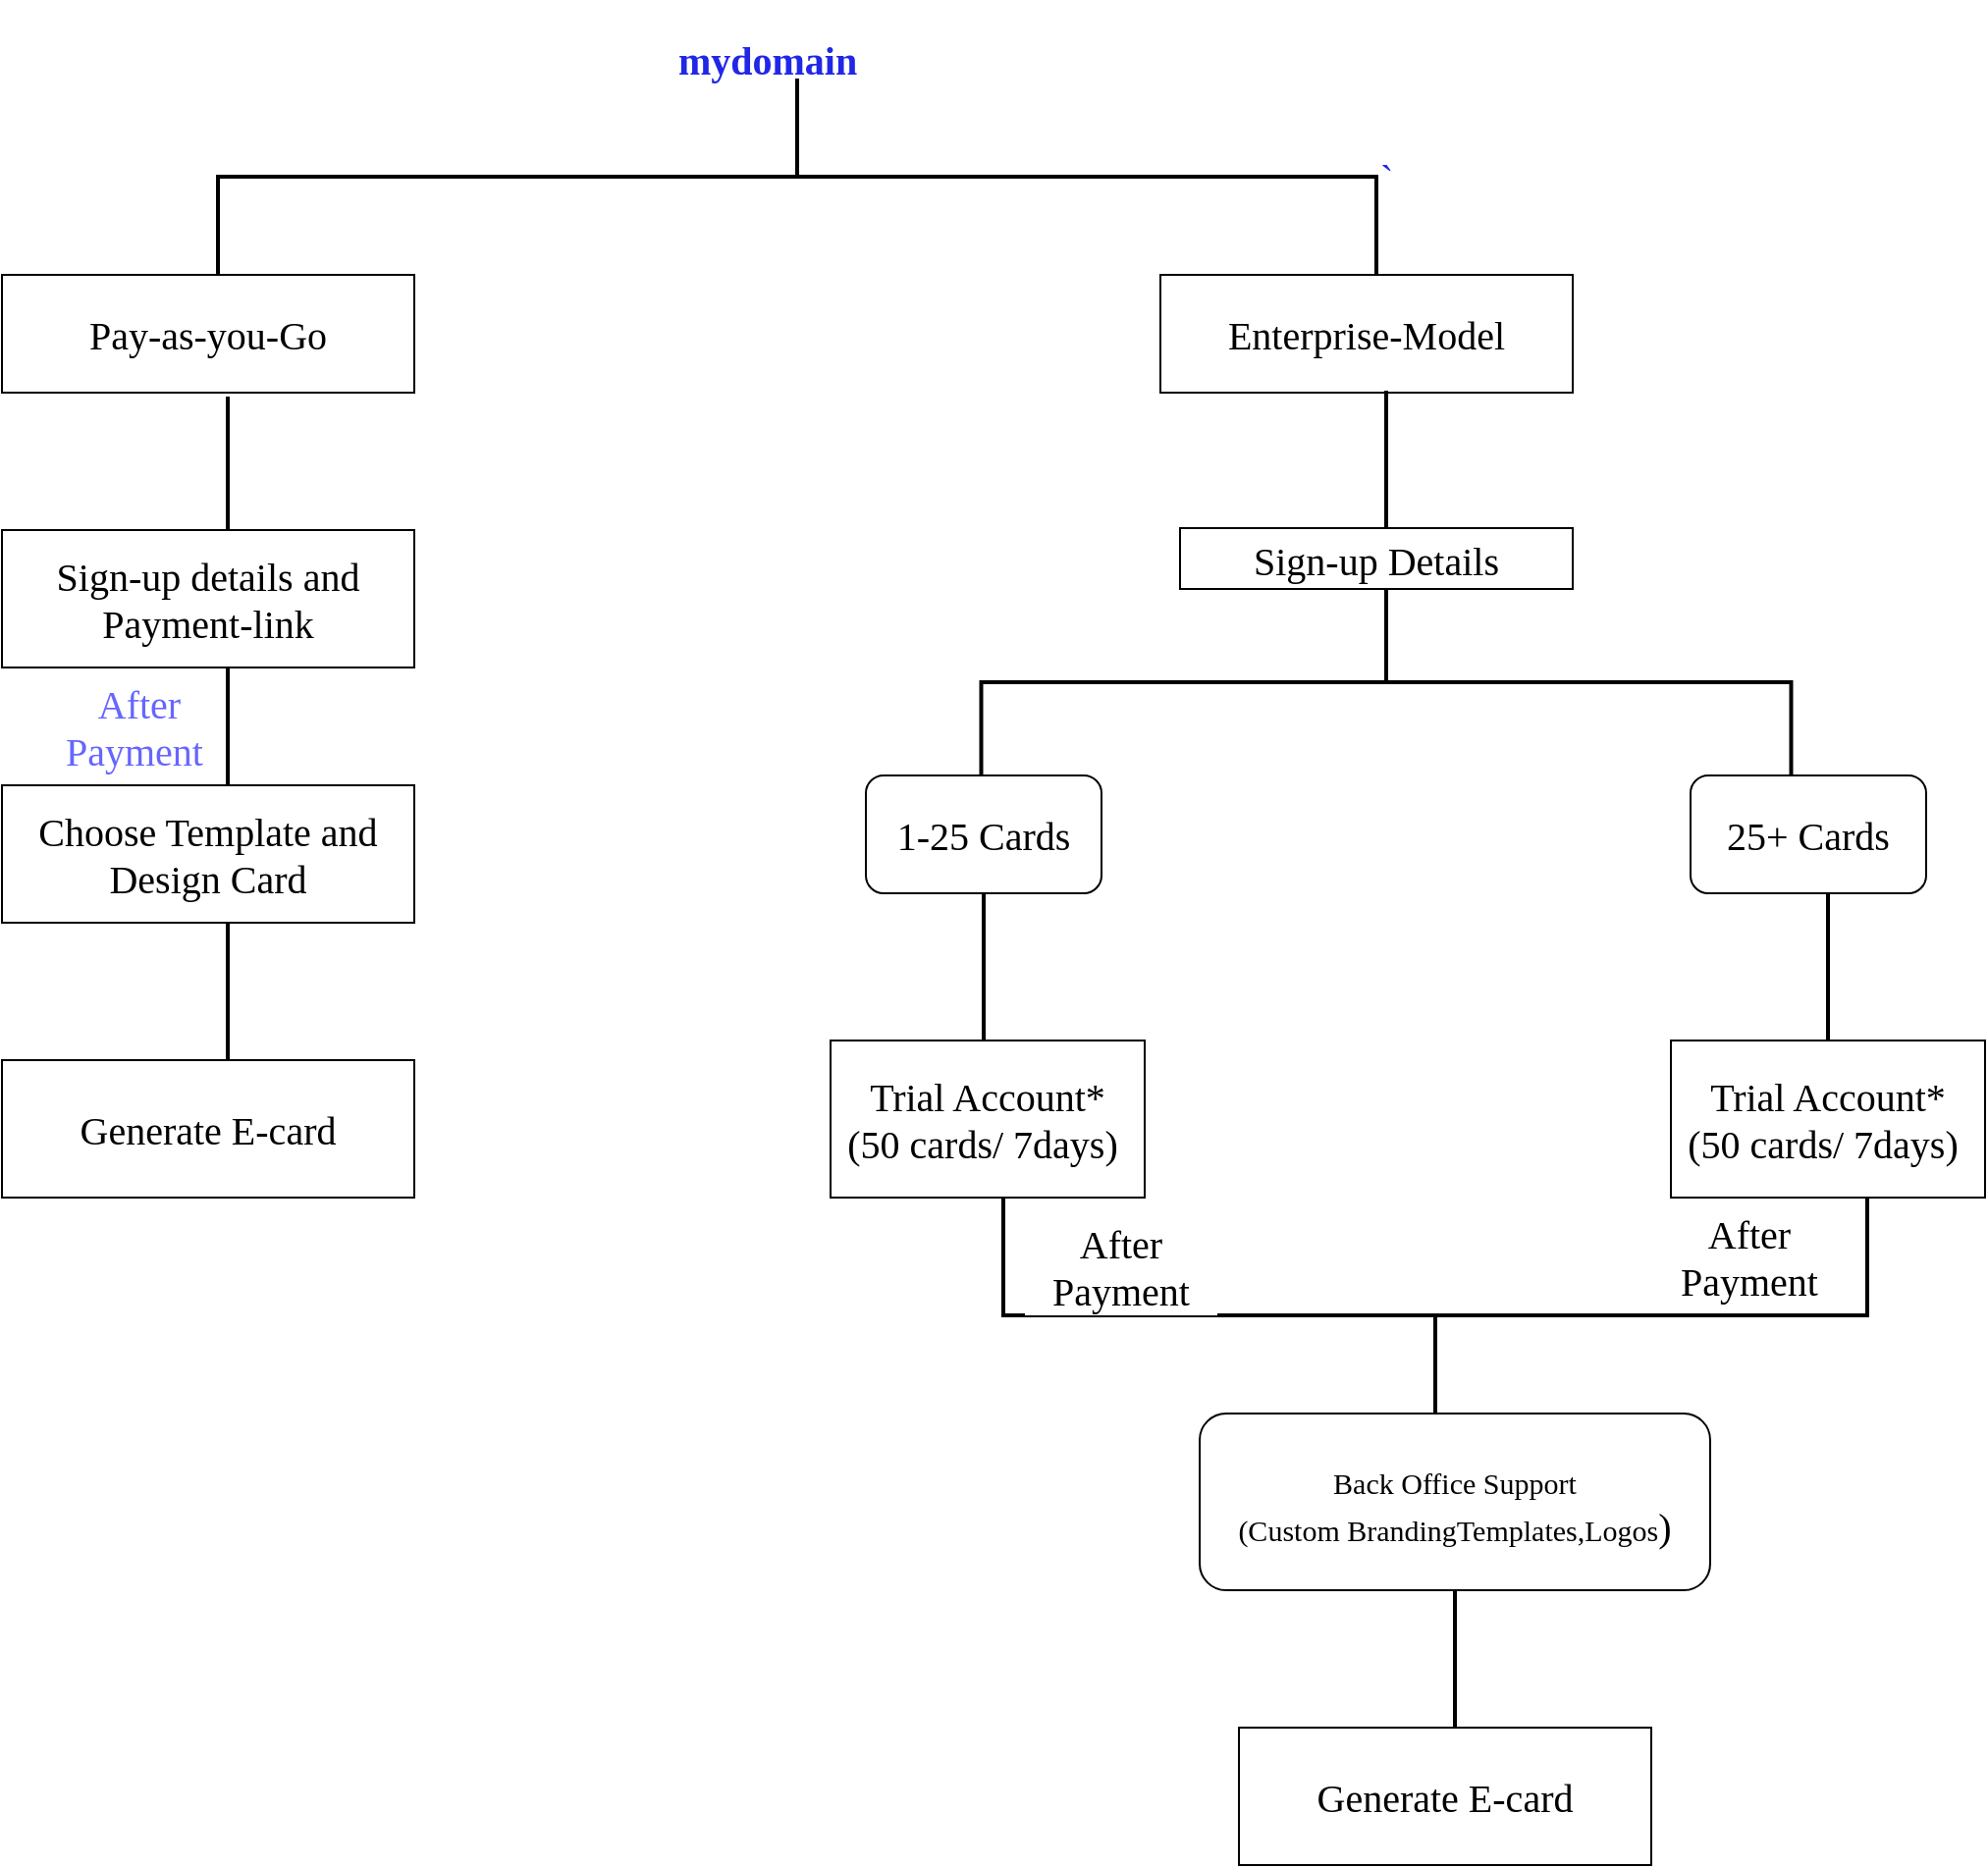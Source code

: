<mxfile version="13.6.0" type="github">
  <diagram id="xcsMAvzdJSJlNxlvGaXI" name="Page-1">
    <mxGraphModel dx="2946" dy="1450" grid="1" gridSize="10" guides="1" tooltips="1" connect="1" arrows="1" fold="1" page="1" pageScale="1" pageWidth="850" pageHeight="1100" math="0" shadow="0">
      <root>
        <mxCell id="0" />
        <mxCell id="1" parent="0" />
        <mxCell id="8H0wxOGDU9DruMlUR2u8-2" value="mydomain" style="text;html=1;strokeColor=none;fillColor=none;align=center;verticalAlign=middle;whiteSpace=wrap;rounded=0;fontStyle=1;fontFamily=Verdana;fontSize=20;fontColor=#2027E6;" parent="1" vertex="1">
          <mxGeometry x="340" y="70" width="160" height="60" as="geometry" />
        </mxCell>
        <mxCell id="8H0wxOGDU9DruMlUR2u8-4" value="`" style="strokeWidth=2;html=1;shape=mxgraph.flowchart.annotation_2;align=left;labelPosition=right;pointerEvents=1;fontFamily=Verdana;fontSize=20;fontColor=#2027E6;direction=south;" parent="1" vertex="1">
          <mxGeometry x="140" y="110" width="590" height="100" as="geometry" />
        </mxCell>
        <mxCell id="8H0wxOGDU9DruMlUR2u8-10" value="&lt;font color=&quot;#000000&quot;&gt;Pay-as-you-Go&lt;/font&gt;" style="rounded=0;whiteSpace=wrap;html=1;fontFamily=Verdana;fontSize=20;fontColor=#2027E6;" parent="1" vertex="1">
          <mxGeometry x="30" y="210" width="210" height="60" as="geometry" />
        </mxCell>
        <mxCell id="8H0wxOGDU9DruMlUR2u8-12" value="" style="line;strokeWidth=2;direction=south;html=1;fontFamily=Verdana;fontSize=20;fontColor=#2027E6;verticalAlign=top;horizontal=1;" parent="1" vertex="1">
          <mxGeometry x="140" y="272" width="10" height="70" as="geometry" />
        </mxCell>
        <mxCell id="8H0wxOGDU9DruMlUR2u8-13" value="Sign-up details and Payment-link" style="rounded=0;whiteSpace=wrap;html=1;fontFamily=Verdana;fontSize=20;" parent="1" vertex="1">
          <mxGeometry x="30" y="340" width="210" height="70" as="geometry" />
        </mxCell>
        <mxCell id="8H0wxOGDU9DruMlUR2u8-15" value="" style="line;strokeWidth=2;direction=south;html=1;fontFamily=Verdana;fontSize=20;fontColor=#000000;" parent="1" vertex="1">
          <mxGeometry x="140" y="410" width="10" height="70" as="geometry" />
        </mxCell>
        <mxCell id="8H0wxOGDU9DruMlUR2u8-16" value="Choose Template and Design Card" style="rounded=0;whiteSpace=wrap;html=1;fontFamily=Verdana;fontSize=20;" parent="1" vertex="1">
          <mxGeometry x="30" y="470" width="210" height="70" as="geometry" />
        </mxCell>
        <mxCell id="8H0wxOGDU9DruMlUR2u8-43" value="" style="edgeStyle=orthogonalEdgeStyle;rounded=0;orthogonalLoop=1;jettySize=auto;html=1;fontFamily=Verdana;fontSize=20;fontColor=#000000;" parent="1" source="8H0wxOGDU9DruMlUR2u8-17" target="8H0wxOGDU9DruMlUR2u8-18" edge="1">
          <mxGeometry relative="1" as="geometry" />
        </mxCell>
        <mxCell id="8H0wxOGDU9DruMlUR2u8-17" value="" style="line;strokeWidth=2;direction=north;html=1;fontFamily=Verdana;fontSize=20;fontColor=#000000;" parent="1" vertex="1">
          <mxGeometry x="140" y="540" width="10" height="70" as="geometry" />
        </mxCell>
        <mxCell id="8H0wxOGDU9DruMlUR2u8-18" value="Generate E-card" style="rounded=0;whiteSpace=wrap;html=1;fontFamily=Verdana;fontSize=20;" parent="1" vertex="1">
          <mxGeometry x="30" y="610" width="210" height="70" as="geometry" />
        </mxCell>
        <mxCell id="8H0wxOGDU9DruMlUR2u8-19" value="After Payment&amp;nbsp;" style="text;html=1;strokeColor=none;fillColor=none;align=center;verticalAlign=middle;whiteSpace=wrap;rounded=0;fontFamily=Verdana;fontSize=20;fontColor=#6666FF;" parent="1" vertex="1">
          <mxGeometry x="80" y="430" width="40" height="20" as="geometry" />
        </mxCell>
        <mxCell id="8H0wxOGDU9DruMlUR2u8-23" value="&lt;font color=&quot;#000000&quot;&gt;Enterprise-Model&lt;/font&gt;" style="rounded=0;whiteSpace=wrap;html=1;fontFamily=Verdana;fontSize=20;fontColor=#2027E6;" parent="1" vertex="1">
          <mxGeometry x="620" y="210" width="210" height="60" as="geometry" />
        </mxCell>
        <mxCell id="8H0wxOGDU9DruMlUR2u8-26" value="" style="line;strokeWidth=2;direction=south;html=1;fontFamily=Verdana;fontSize=20;fontColor=#2027E6;verticalAlign=bottom;horizontal=1;" parent="1" vertex="1">
          <mxGeometry x="730" y="269" width="10" height="70" as="geometry" />
        </mxCell>
        <mxCell id="8H0wxOGDU9DruMlUR2u8-27" value="Sign-up Details" style="rounded=0;whiteSpace=wrap;html=1;fontFamily=Verdana;fontSize=20;" parent="1" vertex="1">
          <mxGeometry x="630" y="339" width="200" height="31" as="geometry" />
        </mxCell>
        <mxCell id="8H0wxOGDU9DruMlUR2u8-28" value="" style="strokeWidth=2;html=1;shape=mxgraph.flowchart.annotation_2;align=left;labelPosition=right;pointerEvents=1;fontFamily=Verdana;fontSize=20;fontColor=#6666FF;direction=south;" parent="1" vertex="1">
          <mxGeometry x="528.75" y="370" width="412.5" height="95" as="geometry" />
        </mxCell>
        <mxCell id="8H0wxOGDU9DruMlUR2u8-30" value="&lt;font color=&quot;#000000&quot;&gt;1-25 Cards&lt;/font&gt;" style="rounded=1;whiteSpace=wrap;html=1;fontFamily=Verdana;fontSize=20;fontColor=#6666FF;" parent="1" vertex="1">
          <mxGeometry x="470" y="465" width="120" height="60" as="geometry" />
        </mxCell>
        <mxCell id="8H0wxOGDU9DruMlUR2u8-31" value="25+ Cards" style="rounded=1;whiteSpace=wrap;html=1;fontFamily=Verdana;fontSize=20;labelBackgroundColor=#ffffff;" parent="1" vertex="1">
          <mxGeometry x="890" y="465" width="120" height="60" as="geometry" />
        </mxCell>
        <mxCell id="8H0wxOGDU9DruMlUR2u8-32" value="Trial Account*&lt;br&gt;(50 cards/ 7days)&amp;nbsp;" style="rounded=0;whiteSpace=wrap;html=1;labelBackgroundColor=#ffffff;fontFamily=Verdana;fontSize=20;fontColor=#000000;" parent="1" vertex="1">
          <mxGeometry x="452" y="600" width="160" height="80" as="geometry" />
        </mxCell>
        <mxCell id="8H0wxOGDU9DruMlUR2u8-34" value="Trial Account*&lt;br&gt;(50 cards/ 7days)&amp;nbsp;" style="rounded=0;whiteSpace=wrap;html=1;labelBackgroundColor=#ffffff;fontFamily=Verdana;fontSize=20;fontColor=#000000;" parent="1" vertex="1">
          <mxGeometry x="880" y="600" width="160" height="80" as="geometry" />
        </mxCell>
        <mxCell id="8H0wxOGDU9DruMlUR2u8-44" value="" style="line;strokeWidth=2;direction=north;html=1;fontFamily=Verdana;fontSize=20;fontColor=#000000;" parent="1" vertex="1">
          <mxGeometry x="525" y="525" width="10" height="75" as="geometry" />
        </mxCell>
        <mxCell id="8H0wxOGDU9DruMlUR2u8-45" value="" style="line;strokeWidth=2;direction=north;html=1;fontFamily=Verdana;fontSize=20;fontColor=#000000;" parent="1" vertex="1">
          <mxGeometry x="955" y="525" width="10" height="75" as="geometry" />
        </mxCell>
        <mxCell id="8H0wxOGDU9DruMlUR2u8-46" value="" style="strokeWidth=2;html=1;shape=mxgraph.flowchart.annotation_2;align=left;labelPosition=right;pointerEvents=1;labelBackgroundColor=#ffffff;fontFamily=Verdana;fontSize=20;fontColor=#000000;direction=north;" parent="1" vertex="1">
          <mxGeometry x="540" y="680" width="440" height="120" as="geometry" />
        </mxCell>
        <mxCell id="8H0wxOGDU9DruMlUR2u8-47" value="&lt;font style=&quot;font-size: 15px&quot;&gt;Back Office Support&lt;br&gt;(Custom BrandingTemplates,Logos&lt;/font&gt;)" style="rounded=1;whiteSpace=wrap;html=1;labelBackgroundColor=#ffffff;fontFamily=Verdana;fontSize=20;fontColor=#000000;" parent="1" vertex="1">
          <mxGeometry x="640" y="790" width="260" height="90" as="geometry" />
        </mxCell>
        <mxCell id="8H0wxOGDU9DruMlUR2u8-48" value="After Payment" style="text;html=1;strokeColor=none;fillColor=none;align=center;verticalAlign=middle;whiteSpace=wrap;rounded=0;labelBackgroundColor=#ffffff;fontFamily=Verdana;fontSize=20;fontColor=#000000;" parent="1" vertex="1">
          <mxGeometry x="550" y="710" width="100" height="10" as="geometry" />
        </mxCell>
        <mxCell id="8H0wxOGDU9DruMlUR2u8-49" value="After Payment" style="text;html=1;strokeColor=none;fillColor=none;align=center;verticalAlign=middle;whiteSpace=wrap;rounded=0;labelBackgroundColor=#ffffff;fontFamily=Verdana;fontSize=20;fontColor=#000000;" parent="1" vertex="1">
          <mxGeometry x="870" y="710" width="100" as="geometry" />
        </mxCell>
        <mxCell id="-vELNisRbTaqO_v0fp9Y-1" value="" style="line;strokeWidth=2;direction=north;html=1;fontFamily=Verdana;fontSize=20;fontColor=#000000;" vertex="1" parent="1">
          <mxGeometry x="765" y="880" width="10" height="70" as="geometry" />
        </mxCell>
        <mxCell id="-vELNisRbTaqO_v0fp9Y-2" value="Generate E-card" style="rounded=0;whiteSpace=wrap;html=1;fontFamily=Verdana;fontSize=20;" vertex="1" parent="1">
          <mxGeometry x="660" y="950" width="210" height="70" as="geometry" />
        </mxCell>
      </root>
    </mxGraphModel>
  </diagram>
</mxfile>
